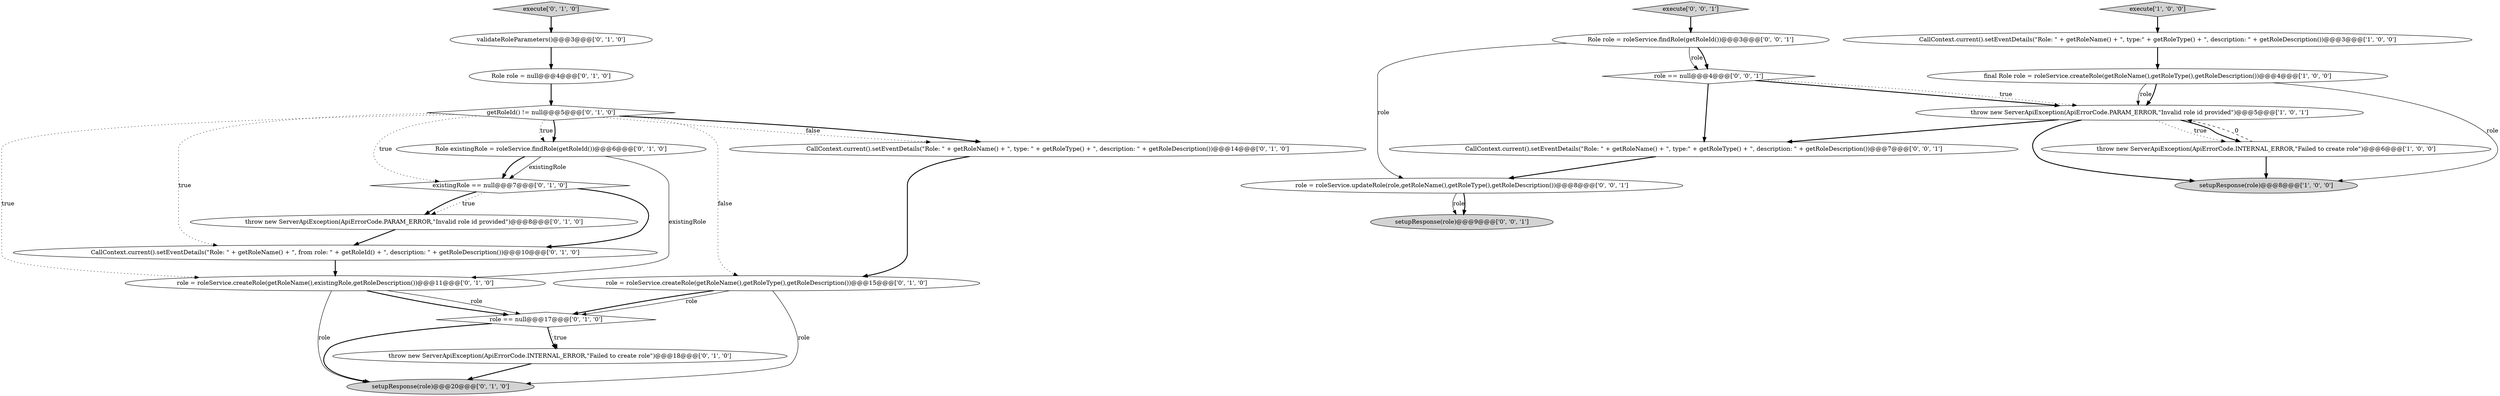 digraph {
18 [style = filled, label = "throw new ServerApiException(ApiErrorCode.INTERNAL_ERROR,\"Failed to create role\")@@@18@@@['0', '1', '0']", fillcolor = white, shape = ellipse image = "AAA0AAABBB2BBB"];
3 [style = filled, label = "setupResponse(role)@@@8@@@['1', '0', '0']", fillcolor = lightgray, shape = ellipse image = "AAA0AAABBB1BBB"];
20 [style = filled, label = "CallContext.current().setEventDetails(\"Role: \" + getRoleName() + \", type:\" + getRoleType() + \", description: \" + getRoleDescription())@@@7@@@['0', '0', '1']", fillcolor = white, shape = ellipse image = "AAA0AAABBB3BBB"];
1 [style = filled, label = "final Role role = roleService.createRole(getRoleName(),getRoleType(),getRoleDescription())@@@4@@@['1', '0', '0']", fillcolor = white, shape = ellipse image = "AAA0AAABBB1BBB"];
0 [style = filled, label = "throw new ServerApiException(ApiErrorCode.PARAM_ERROR,\"Invalid role id provided\")@@@5@@@['1', '0', '1']", fillcolor = white, shape = ellipse image = "AAA0AAABBB1BBB"];
11 [style = filled, label = "CallContext.current().setEventDetails(\"Role: \" + getRoleName() + \", from role: \" + getRoleId() + \", description: \" + getRoleDescription())@@@10@@@['0', '1', '0']", fillcolor = white, shape = ellipse image = "AAA1AAABBB2BBB"];
21 [style = filled, label = "setupResponse(role)@@@9@@@['0', '0', '1']", fillcolor = lightgray, shape = ellipse image = "AAA0AAABBB3BBB"];
4 [style = filled, label = "CallContext.current().setEventDetails(\"Role: \" + getRoleName() + \", type:\" + getRoleType() + \", description: \" + getRoleDescription())@@@3@@@['1', '0', '0']", fillcolor = white, shape = ellipse image = "AAA0AAABBB1BBB"];
14 [style = filled, label = "role = roleService.createRole(getRoleName(),existingRole,getRoleDescription())@@@11@@@['0', '1', '0']", fillcolor = white, shape = ellipse image = "AAA1AAABBB2BBB"];
25 [style = filled, label = "role = roleService.updateRole(role,getRoleName(),getRoleType(),getRoleDescription())@@@8@@@['0', '0', '1']", fillcolor = white, shape = ellipse image = "AAA0AAABBB3BBB"];
9 [style = filled, label = "role = roleService.createRole(getRoleName(),getRoleType(),getRoleDescription())@@@15@@@['0', '1', '0']", fillcolor = white, shape = ellipse image = "AAA1AAABBB2BBB"];
6 [style = filled, label = "Role role = null@@@4@@@['0', '1', '0']", fillcolor = white, shape = ellipse image = "AAA0AAABBB2BBB"];
2 [style = filled, label = "throw new ServerApiException(ApiErrorCode.INTERNAL_ERROR,\"Failed to create role\")@@@6@@@['1', '0', '0']", fillcolor = white, shape = ellipse image = "AAA0AAABBB1BBB"];
12 [style = filled, label = "execute['0', '1', '0']", fillcolor = lightgray, shape = diamond image = "AAA0AAABBB2BBB"];
10 [style = filled, label = "throw new ServerApiException(ApiErrorCode.PARAM_ERROR,\"Invalid role id provided\")@@@8@@@['0', '1', '0']", fillcolor = white, shape = ellipse image = "AAA1AAABBB2BBB"];
13 [style = filled, label = "existingRole == null@@@7@@@['0', '1', '0']", fillcolor = white, shape = diamond image = "AAA1AAABBB2BBB"];
17 [style = filled, label = "CallContext.current().setEventDetails(\"Role: \" + getRoleName() + \", type: \" + getRoleType() + \", description: \" + getRoleDescription())@@@14@@@['0', '1', '0']", fillcolor = white, shape = ellipse image = "AAA1AAABBB2BBB"];
15 [style = filled, label = "role == null@@@17@@@['0', '1', '0']", fillcolor = white, shape = diamond image = "AAA0AAABBB2BBB"];
7 [style = filled, label = "getRoleId() != null@@@5@@@['0', '1', '0']", fillcolor = white, shape = diamond image = "AAA1AAABBB2BBB"];
22 [style = filled, label = "Role role = roleService.findRole(getRoleId())@@@3@@@['0', '0', '1']", fillcolor = white, shape = ellipse image = "AAA0AAABBB3BBB"];
24 [style = filled, label = "execute['0', '0', '1']", fillcolor = lightgray, shape = diamond image = "AAA0AAABBB3BBB"];
16 [style = filled, label = "validateRoleParameters()@@@3@@@['0', '1', '0']", fillcolor = white, shape = ellipse image = "AAA0AAABBB2BBB"];
23 [style = filled, label = "role == null@@@4@@@['0', '0', '1']", fillcolor = white, shape = diamond image = "AAA0AAABBB3BBB"];
19 [style = filled, label = "setupResponse(role)@@@20@@@['0', '1', '0']", fillcolor = lightgray, shape = ellipse image = "AAA0AAABBB2BBB"];
8 [style = filled, label = "Role existingRole = roleService.findRole(getRoleId())@@@6@@@['0', '1', '0']", fillcolor = white, shape = ellipse image = "AAA1AAABBB2BBB"];
5 [style = filled, label = "execute['1', '0', '0']", fillcolor = lightgray, shape = diamond image = "AAA0AAABBB1BBB"];
25->21 [style = solid, label="role"];
0->2 [style = dotted, label="true"];
7->8 [style = bold, label=""];
14->19 [style = solid, label="role"];
22->23 [style = solid, label="role"];
15->18 [style = bold, label=""];
22->25 [style = solid, label="role"];
9->19 [style = solid, label="role"];
7->8 [style = dotted, label="true"];
2->0 [style = dashed, label="0"];
15->18 [style = dotted, label="true"];
9->15 [style = bold, label=""];
7->9 [style = dotted, label="false"];
15->19 [style = bold, label=""];
7->13 [style = dotted, label="true"];
13->10 [style = dotted, label="true"];
10->11 [style = bold, label=""];
0->3 [style = bold, label=""];
1->3 [style = solid, label="role"];
9->15 [style = solid, label="role"];
11->14 [style = bold, label=""];
23->0 [style = bold, label=""];
5->4 [style = bold, label=""];
4->1 [style = bold, label=""];
24->22 [style = bold, label=""];
7->11 [style = dotted, label="true"];
2->3 [style = bold, label=""];
12->16 [style = bold, label=""];
20->25 [style = bold, label=""];
25->21 [style = bold, label=""];
0->20 [style = bold, label=""];
13->11 [style = bold, label=""];
23->0 [style = dotted, label="true"];
18->19 [style = bold, label=""];
7->14 [style = dotted, label="true"];
23->20 [style = bold, label=""];
17->9 [style = bold, label=""];
1->0 [style = solid, label="role"];
16->6 [style = bold, label=""];
8->13 [style = bold, label=""];
7->17 [style = bold, label=""];
8->14 [style = solid, label="existingRole"];
7->17 [style = dotted, label="false"];
14->15 [style = solid, label="role"];
22->23 [style = bold, label=""];
0->2 [style = bold, label=""];
6->7 [style = bold, label=""];
13->10 [style = bold, label=""];
14->15 [style = bold, label=""];
8->13 [style = solid, label="existingRole"];
1->0 [style = bold, label=""];
}
